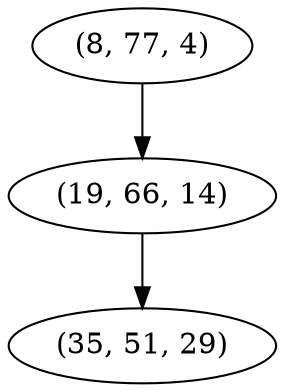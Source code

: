 digraph tree {
    "(8, 77, 4)";
    "(19, 66, 14)";
    "(35, 51, 29)";
    "(8, 77, 4)" -> "(19, 66, 14)";
    "(19, 66, 14)" -> "(35, 51, 29)";
}
